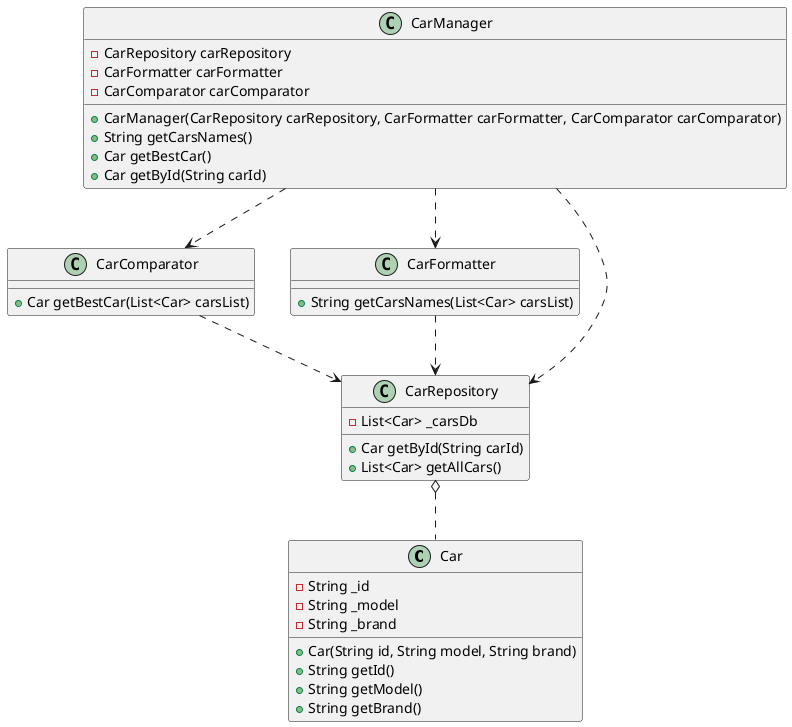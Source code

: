 @startuml

class Car {
    - String _id
    - String _model
    - String _brand
    + Car(String id, String model, String brand)
    + String getId()
    + String getModel()
    + String getBrand()
}

class CarComparator {
    + Car getBestCar(List<Car> carsList)
}

class CarFormatter {
    + String getCarsNames(List<Car> carsList)
}

class CarRepository {
    - List<Car> _carsDb
    + Car getById(String carId)
    + List<Car> getAllCars()
}

class CarManager {
    - CarRepository carRepository
    - CarFormatter carFormatter
    - CarComparator carComparator
    + CarManager(CarRepository carRepository, CarFormatter carFormatter, CarComparator carComparator)
    + String getCarsNames()
    + Car getBestCar()
    + Car getById(String carId)
}

CarManager ..> CarRepository
CarManager ..> CarFormatter
CarManager ..> CarComparator
CarFormatter ..> CarRepository
CarComparator ..> CarRepository
CarRepository o.. Car

@enduml
